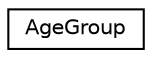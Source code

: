 digraph "Graphical Class Hierarchy"
{
  edge [fontname="Helvetica",fontsize="10",labelfontname="Helvetica",labelfontsize="10"];
  node [fontname="Helvetica",fontsize="10",shape=record];
  rankdir="LR";
  Node0 [label="AgeGroup",height=0.2,width=0.4,color="black", fillcolor="white", style="filled",URL="$class_age_group.html"];
}
